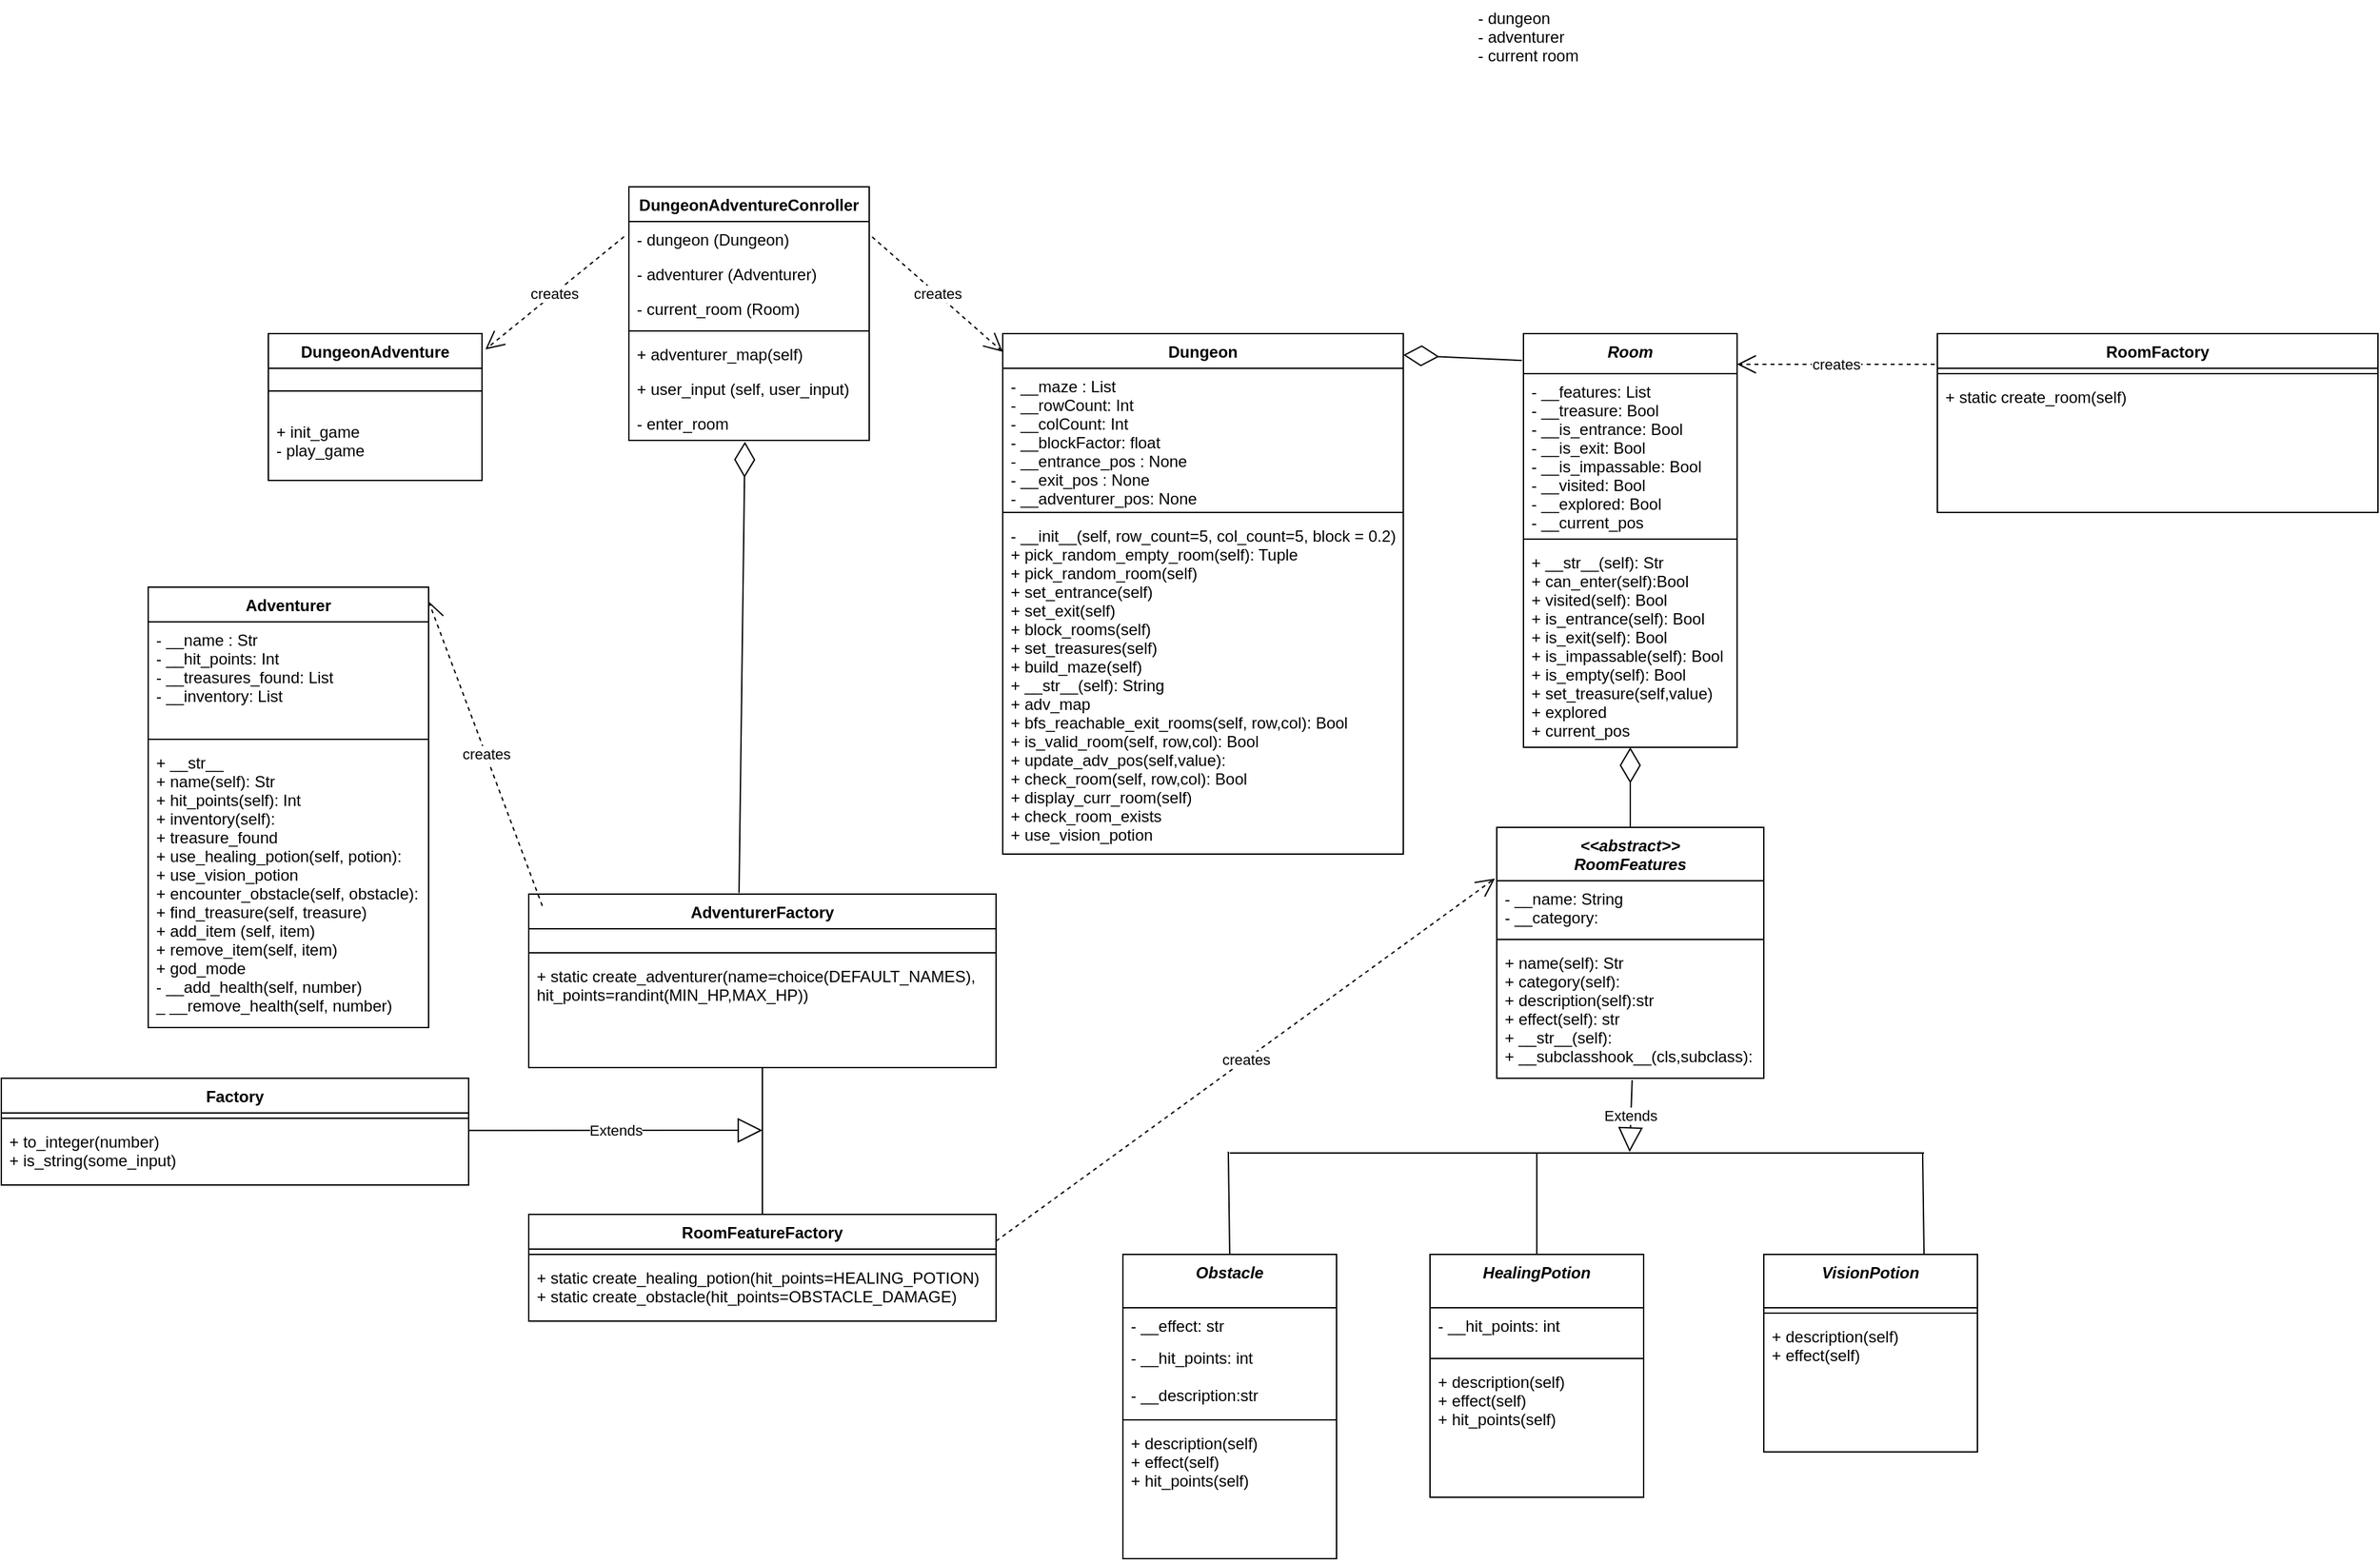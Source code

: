 <mxfile version="13.9.9" type="device"><diagram name="Page-1" id="e7e014a7-5840-1c2e-5031-d8a46d1fe8dd"><mxGraphModel dx="1906" dy="1252" grid="1" gridSize="10" guides="1" tooltips="1" connect="1" arrows="1" fold="1" page="0" pageScale="1" pageWidth="1169" pageHeight="826" background="#ffffff" math="0" shadow="0"><root><mxCell id="0"/><mxCell id="1" parent="0"/><mxCell id="si0L4OF9QLQORTy8t0iK-41" value="Dungeon" style="swimlane;fontStyle=1;align=center;verticalAlign=top;childLayout=stackLayout;horizontal=1;startSize=26;horizontalStack=0;resizeParent=1;resizeParentMax=0;resizeLast=0;collapsible=1;marginBottom=0;" parent="1" vertex="1"><mxGeometry x="280" y="40" width="300" height="390" as="geometry"/></mxCell><mxCell id="si0L4OF9QLQORTy8t0iK-42" value="- __maze : List&#10;- __rowCount: Int&#10;- __colCount: Int&#10;- __blockFactor: float&#10;- __entrance_pos : None&#10;- __exit_pos : None&#10;- __adventurer_pos: None&#10;" style="text;strokeColor=none;fillColor=none;align=left;verticalAlign=top;spacingLeft=4;spacingRight=4;overflow=hidden;rotatable=0;points=[[0,0.5],[1,0.5]];portConstraint=eastwest;" parent="si0L4OF9QLQORTy8t0iK-41" vertex="1"><mxGeometry y="26" width="300" height="104" as="geometry"/></mxCell><mxCell id="si0L4OF9QLQORTy8t0iK-43" value="" style="line;strokeWidth=1;fillColor=none;align=left;verticalAlign=middle;spacingTop=-1;spacingLeft=3;spacingRight=3;rotatable=0;labelPosition=right;points=[];portConstraint=eastwest;" parent="si0L4OF9QLQORTy8t0iK-41" vertex="1"><mxGeometry y="130" width="300" height="8" as="geometry"/></mxCell><mxCell id="si0L4OF9QLQORTy8t0iK-44" value="- __init__(self, row_count=5, col_count=5, block = 0.2)&#10;+ pick_random_empty_room(self): Tuple&#10;+ pick_random_room(self)&#10;+ set_entrance(self)&#10;+ set_exit(self)&#10;+ block_rooms(self)&#10;+ set_treasures(self)&#10;+ build_maze(self)&#10;+ __str__(self): String&#10;+ adv_map&#10;+ bfs_reachable_exit_rooms(self, row,col): Bool&#10;+ is_valid_room(self, row,col): Bool&#10;+ update_adv_pos(self,value):&#10;+ check_room(self, row,col): Bool&#10;+ display_curr_room(self)&#10;+ check_room_exists&#10;+ use_vision_potion&#10;" style="text;strokeColor=none;fillColor=none;align=left;verticalAlign=top;spacingLeft=4;spacingRight=4;overflow=hidden;rotatable=0;points=[[0,0.5],[1,0.5]];portConstraint=eastwest;" parent="si0L4OF9QLQORTy8t0iK-41" vertex="1"><mxGeometry y="138" width="300" height="252" as="geometry"/></mxCell><mxCell id="si0L4OF9QLQORTy8t0iK-49" value="Room" style="swimlane;fontStyle=3;align=center;verticalAlign=top;childLayout=stackLayout;horizontal=1;startSize=30;horizontalStack=0;resizeParent=1;resizeParentMax=0;resizeLast=0;collapsible=1;marginBottom=0;" parent="1" vertex="1"><mxGeometry x="670" y="40" width="160" height="310" as="geometry"/></mxCell><mxCell id="si0L4OF9QLQORTy8t0iK-50" value="- __features: List&#10;- __treasure: Bool&#10;- __is_entrance: Bool&#10;- __is_exit: Bool&#10;- __is_impassable: Bool&#10;- __visited: Bool&#10;- __explored: Bool&#10;- __current_pos&#10;" style="text;strokeColor=none;fillColor=none;align=left;verticalAlign=top;spacingLeft=4;spacingRight=4;overflow=hidden;rotatable=0;points=[[0,0.5],[1,0.5]];portConstraint=eastwest;" parent="si0L4OF9QLQORTy8t0iK-49" vertex="1"><mxGeometry y="30" width="160" height="120" as="geometry"/></mxCell><mxCell id="si0L4OF9QLQORTy8t0iK-51" value="" style="line;strokeWidth=1;fillColor=none;align=left;verticalAlign=middle;spacingTop=-1;spacingLeft=3;spacingRight=3;rotatable=0;labelPosition=right;points=[];portConstraint=eastwest;" parent="si0L4OF9QLQORTy8t0iK-49" vertex="1"><mxGeometry y="150" width="160" height="8" as="geometry"/></mxCell><mxCell id="si0L4OF9QLQORTy8t0iK-52" value="+ __str__(self): Str&#10;+ can_enter(self):Bool&#10;+ visited(self): Bool&#10;+ is_entrance(self): Bool&#10;+ is_exit(self): Bool&#10;+ is_impassable(self): Bool&#10;+ is_empty(self): Bool&#10;+ set_treasure(self,value)&#10;+ explored&#10;+ current_pos" style="text;strokeColor=none;fillColor=none;align=left;verticalAlign=top;spacingLeft=4;spacingRight=4;overflow=hidden;rotatable=0;points=[[0,0.5],[1,0.5]];portConstraint=eastwest;" parent="si0L4OF9QLQORTy8t0iK-49" vertex="1"><mxGeometry y="158" width="160" height="152" as="geometry"/></mxCell><mxCell id="si0L4OF9QLQORTy8t0iK-86" value="RoomFactory" style="swimlane;fontStyle=1;align=center;verticalAlign=top;childLayout=stackLayout;horizontal=1;startSize=26;horizontalStack=0;resizeParent=1;resizeParentMax=0;resizeLast=0;collapsible=1;marginBottom=0;" parent="1" vertex="1"><mxGeometry x="980" y="40" width="330" height="134" as="geometry"/></mxCell><mxCell id="si0L4OF9QLQORTy8t0iK-88" value="" style="line;strokeWidth=1;fillColor=none;align=left;verticalAlign=middle;spacingTop=-1;spacingLeft=3;spacingRight=3;rotatable=0;labelPosition=right;points=[];portConstraint=eastwest;" parent="si0L4OF9QLQORTy8t0iK-86" vertex="1"><mxGeometry y="26" width="330" height="8" as="geometry"/></mxCell><mxCell id="si0L4OF9QLQORTy8t0iK-89" value="+ static create_room(self)&#10;" style="text;strokeColor=none;fillColor=none;align=left;verticalAlign=top;spacingLeft=4;spacingRight=4;overflow=hidden;rotatable=0;points=[[0,0.5],[1,0.5]];portConstraint=eastwest;" parent="si0L4OF9QLQORTy8t0iK-86" vertex="1"><mxGeometry y="34" width="330" height="100" as="geometry"/></mxCell><mxCell id="si0L4OF9QLQORTy8t0iK-105" value="" style="endArrow=diamondThin;endFill=0;endSize=24;html=1;exitX=-0.007;exitY=0.065;exitDx=0;exitDy=0;exitPerimeter=0;" parent="1" source="si0L4OF9QLQORTy8t0iK-49" edge="1"><mxGeometry width="160" relative="1" as="geometry"><mxPoint x="540" y="250" as="sourcePoint"/><mxPoint x="580" y="56" as="targetPoint"/></mxGeometry></mxCell><mxCell id="s299cXjwFvU6mJhLCo1F-9" value="creates" style="endArrow=open;endSize=12;dashed=1;html=1;exitX=-0.006;exitY=0.172;exitDx=0;exitDy=0;exitPerimeter=0;" parent="1" source="si0L4OF9QLQORTy8t0iK-86" edge="1"><mxGeometry width="160" relative="1" as="geometry"><mxPoint x="730" y="106.5" as="sourcePoint"/><mxPoint x="830" y="63" as="targetPoint"/></mxGeometry></mxCell><mxCell id="s299cXjwFvU6mJhLCo1F-8" value="creates" style="endArrow=open;endSize=12;dashed=1;html=1;exitX=1.012;exitY=0.107;exitDx=0;exitDy=0;entryX=0;entryY=0.035;entryDx=0;entryDy=0;exitPerimeter=0;entryPerimeter=0;" parent="1" target="si0L4OF9QLQORTy8t0iK-41" edge="1"><mxGeometry width="160" relative="1" as="geometry"><mxPoint x="182.16" y="-32.51" as="sourcePoint"/><mxPoint x="240" y="230" as="targetPoint"/></mxGeometry></mxCell><mxCell id="VDTHn1guFKgsK7yAlVC1-1" value="&lt;&lt;abstract&gt;&gt;&#10;RoomFeatures" style="swimlane;fontStyle=3;align=center;verticalAlign=top;childLayout=stackLayout;horizontal=1;startSize=40;horizontalStack=0;resizeParent=1;resizeParentMax=0;resizeLast=0;collapsible=1;marginBottom=0;" parent="1" vertex="1"><mxGeometry x="650" y="410" width="200" height="188" as="geometry"/></mxCell><mxCell id="VDTHn1guFKgsK7yAlVC1-2" value="- __name: String&#10;- __category:" style="text;strokeColor=none;fillColor=none;align=left;verticalAlign=top;spacingLeft=4;spacingRight=4;overflow=hidden;rotatable=0;points=[[0,0.5],[1,0.5]];portConstraint=eastwest;" parent="VDTHn1guFKgsK7yAlVC1-1" vertex="1"><mxGeometry y="40" width="200" height="40" as="geometry"/></mxCell><mxCell id="VDTHn1guFKgsK7yAlVC1-3" value="" style="line;strokeWidth=1;fillColor=none;align=left;verticalAlign=middle;spacingTop=-1;spacingLeft=3;spacingRight=3;rotatable=0;labelPosition=right;points=[];portConstraint=eastwest;" parent="VDTHn1guFKgsK7yAlVC1-1" vertex="1"><mxGeometry y="80" width="200" height="8" as="geometry"/></mxCell><mxCell id="VDTHn1guFKgsK7yAlVC1-4" value="+ name(self): Str&#10;+ category(self):&#10;+ description(self):str &#10;+ effect(self): str&#10;+ __str__(self):&#10;+ __subclasshook__(cls,subclass):&#10;" style="text;strokeColor=none;fillColor=none;align=left;verticalAlign=top;spacingLeft=4;spacingRight=4;overflow=hidden;rotatable=0;points=[[0,0.5],[1,0.5]];portConstraint=eastwest;" parent="VDTHn1guFKgsK7yAlVC1-1" vertex="1"><mxGeometry y="88" width="200" height="100" as="geometry"/></mxCell><mxCell id="VDTHn1guFKgsK7yAlVC1-5" value="" style="endArrow=diamondThin;endFill=0;endSize=24;html=1;" parent="1" source="VDTHn1guFKgsK7yAlVC1-1" target="si0L4OF9QLQORTy8t0iK-52" edge="1"><mxGeometry width="160" relative="1" as="geometry"><mxPoint x="710" y="262.2" as="sourcePoint"/><mxPoint x="749" y="360" as="targetPoint"/></mxGeometry></mxCell><mxCell id="VDTHn1guFKgsK7yAlVC1-6" value="Obstacle" style="swimlane;fontStyle=3;align=center;verticalAlign=top;childLayout=stackLayout;horizontal=1;startSize=40;horizontalStack=0;resizeParent=1;resizeParentMax=0;resizeLast=0;collapsible=1;marginBottom=0;" parent="1" vertex="1"><mxGeometry x="370" y="730" width="160" height="228" as="geometry"/></mxCell><mxCell id="VDTHn1guFKgsK7yAlVC1-7" value="- __effect: str" style="text;strokeColor=none;fillColor=none;align=left;verticalAlign=top;spacingLeft=4;spacingRight=4;overflow=hidden;rotatable=0;points=[[0,0.5],[1,0.5]];portConstraint=eastwest;" parent="VDTHn1guFKgsK7yAlVC1-6" vertex="1"><mxGeometry y="40" width="160" height="24" as="geometry"/></mxCell><mxCell id="ej66PmAcY9iqkXgVzM6b-37" value="- __hit_points: int" style="text;strokeColor=none;fillColor=none;align=left;verticalAlign=top;spacingLeft=4;spacingRight=4;overflow=hidden;rotatable=0;points=[[0,0.5],[1,0.5]];portConstraint=eastwest;" parent="VDTHn1guFKgsK7yAlVC1-6" vertex="1"><mxGeometry y="64" width="160" height="28" as="geometry"/></mxCell><mxCell id="ej66PmAcY9iqkXgVzM6b-38" value="- __description:str" style="text;strokeColor=none;fillColor=none;align=left;verticalAlign=top;spacingLeft=4;spacingRight=4;overflow=hidden;rotatable=0;points=[[0,0.5],[1,0.5]];portConstraint=eastwest;" parent="VDTHn1guFKgsK7yAlVC1-6" vertex="1"><mxGeometry y="92" width="160" height="28" as="geometry"/></mxCell><mxCell id="VDTHn1guFKgsK7yAlVC1-8" value="" style="line;strokeWidth=1;fillColor=none;align=left;verticalAlign=middle;spacingTop=-1;spacingLeft=3;spacingRight=3;rotatable=0;labelPosition=right;points=[];portConstraint=eastwest;" parent="VDTHn1guFKgsK7yAlVC1-6" vertex="1"><mxGeometry y="120" width="160" height="8" as="geometry"/></mxCell><mxCell id="VDTHn1guFKgsK7yAlVC1-9" value="+ description(self)&#10;+ effect(self)&#10;+ hit_points(self)" style="text;strokeColor=none;fillColor=none;align=left;verticalAlign=top;spacingLeft=4;spacingRight=4;overflow=hidden;rotatable=0;points=[[0,0.5],[1,0.5]];portConstraint=eastwest;" parent="VDTHn1guFKgsK7yAlVC1-6" vertex="1"><mxGeometry y="128" width="160" height="100" as="geometry"/></mxCell><mxCell id="VDTHn1guFKgsK7yAlVC1-10" value="HealingPotion" style="swimlane;fontStyle=3;align=center;verticalAlign=top;childLayout=stackLayout;horizontal=1;startSize=40;horizontalStack=0;resizeParent=1;resizeParentMax=0;resizeLast=0;collapsible=1;marginBottom=0;" parent="1" vertex="1"><mxGeometry x="600" y="730" width="160" height="182" as="geometry"/></mxCell><mxCell id="VDTHn1guFKgsK7yAlVC1-11" value="- __hit_points: int" style="text;strokeColor=none;fillColor=none;align=left;verticalAlign=top;spacingLeft=4;spacingRight=4;overflow=hidden;rotatable=0;points=[[0,0.5],[1,0.5]];portConstraint=eastwest;" parent="VDTHn1guFKgsK7yAlVC1-10" vertex="1"><mxGeometry y="40" width="160" height="34" as="geometry"/></mxCell><mxCell id="VDTHn1guFKgsK7yAlVC1-12" value="" style="line;strokeWidth=1;fillColor=none;align=left;verticalAlign=middle;spacingTop=-1;spacingLeft=3;spacingRight=3;rotatable=0;labelPosition=right;points=[];portConstraint=eastwest;" parent="VDTHn1guFKgsK7yAlVC1-10" vertex="1"><mxGeometry y="74" width="160" height="8" as="geometry"/></mxCell><mxCell id="VDTHn1guFKgsK7yAlVC1-13" value="+ description(self)&#10;+ effect(self)&#10;+ hit_points(self)" style="text;strokeColor=none;fillColor=none;align=left;verticalAlign=top;spacingLeft=4;spacingRight=4;overflow=hidden;rotatable=0;points=[[0,0.5],[1,0.5]];portConstraint=eastwest;" parent="VDTHn1guFKgsK7yAlVC1-10" vertex="1"><mxGeometry y="82" width="160" height="100" as="geometry"/></mxCell><mxCell id="VDTHn1guFKgsK7yAlVC1-14" value="VisionPotion" style="swimlane;fontStyle=3;align=center;verticalAlign=top;childLayout=stackLayout;horizontal=1;startSize=40;horizontalStack=0;resizeParent=1;resizeParentMax=0;resizeLast=0;collapsible=1;marginBottom=0;" parent="1" vertex="1"><mxGeometry x="850" y="730" width="160" height="148" as="geometry"/></mxCell><mxCell id="VDTHn1guFKgsK7yAlVC1-16" value="" style="line;strokeWidth=1;fillColor=none;align=left;verticalAlign=middle;spacingTop=-1;spacingLeft=3;spacingRight=3;rotatable=0;labelPosition=right;points=[];portConstraint=eastwest;" parent="VDTHn1guFKgsK7yAlVC1-14" vertex="1"><mxGeometry y="40" width="160" height="8" as="geometry"/></mxCell><mxCell id="VDTHn1guFKgsK7yAlVC1-17" value="+ description(self)&#10;+ effect(self)" style="text;strokeColor=none;fillColor=none;align=left;verticalAlign=top;spacingLeft=4;spacingRight=4;overflow=hidden;rotatable=0;points=[[0,0.5],[1,0.5]];portConstraint=eastwest;" parent="VDTHn1guFKgsK7yAlVC1-14" vertex="1"><mxGeometry y="48" width="160" height="100" as="geometry"/></mxCell><mxCell id="VDTHn1guFKgsK7yAlVC1-19" value="Extends" style="endArrow=block;endSize=16;endFill=0;html=1;exitX=0.507;exitY=1.013;exitDx=0;exitDy=0;exitPerimeter=0;entryX=0.576;entryY=0.411;entryDx=0;entryDy=0;entryPerimeter=0;" parent="1" source="VDTHn1guFKgsK7yAlVC1-4" target="VDTHn1guFKgsK7yAlVC1-20" edge="1"><mxGeometry width="160" relative="1" as="geometry"><mxPoint x="730" y="580" as="sourcePoint"/><mxPoint x="694" y="640" as="targetPoint"/><Array as="points"/></mxGeometry></mxCell><mxCell id="VDTHn1guFKgsK7yAlVC1-20" value="" style="line;strokeWidth=1;fillColor=none;align=left;verticalAlign=middle;spacingTop=-1;spacingLeft=3;spacingRight=3;rotatable=0;labelPosition=right;points=[];portConstraint=eastwest;" parent="1" vertex="1"><mxGeometry x="450" y="650" width="520" height="8" as="geometry"/></mxCell><mxCell id="VDTHn1guFKgsK7yAlVC1-21" value="" style="endArrow=none;html=1;entryX=-0.002;entryY=0.375;entryDx=0;entryDy=0;entryPerimeter=0;exitX=0.5;exitY=0;exitDx=0;exitDy=0;" parent="1" source="VDTHn1guFKgsK7yAlVC1-6" target="VDTHn1guFKgsK7yAlVC1-20" edge="1"><mxGeometry width="50" height="50" relative="1" as="geometry"><mxPoint x="399" y="590" as="sourcePoint"/><mxPoint x="530" y="294" as="targetPoint"/><Array as="points"/></mxGeometry></mxCell><mxCell id="VDTHn1guFKgsK7yAlVC1-22" value="" style="endArrow=none;html=1;entryX=0.998;entryY=0.5;entryDx=0;entryDy=0;entryPerimeter=0;exitX=0.75;exitY=0;exitDx=0;exitDy=0;" parent="1" source="VDTHn1guFKgsK7yAlVC1-14" target="VDTHn1guFKgsK7yAlVC1-20" edge="1"><mxGeometry width="50" height="50" relative="1" as="geometry"><mxPoint x="410" y="610" as="sourcePoint"/><mxPoint x="408.96" y="533" as="targetPoint"/><Array as="points"/></mxGeometry></mxCell><mxCell id="VDTHn1guFKgsK7yAlVC1-23" value="" style="endArrow=none;html=1;exitX=0.5;exitY=0;exitDx=0;exitDy=0;" parent="1" source="VDTHn1guFKgsK7yAlVC1-10" edge="1"><mxGeometry width="50" height="50" relative="1" as="geometry"><mxPoint x="420" y="620" as="sourcePoint"/><mxPoint x="680" y="654" as="targetPoint"/><Array as="points"/></mxGeometry></mxCell><mxCell id="VDTHn1guFKgsK7yAlVC1-24" value="AdventurerFactory" style="swimlane;fontStyle=1;align=center;verticalAlign=top;childLayout=stackLayout;horizontal=1;startSize=26;horizontalStack=0;resizeParent=1;resizeParentMax=0;resizeLast=0;collapsible=1;marginBottom=0;" parent="1" vertex="1"><mxGeometry x="-75" y="460" width="350" height="130" as="geometry"/></mxCell><mxCell id="VDTHn1guFKgsK7yAlVC1-25" value="&#10;&#10;" style="text;strokeColor=none;fillColor=none;align=left;verticalAlign=top;spacingLeft=4;spacingRight=4;overflow=hidden;rotatable=0;points=[[0,0.5],[1,0.5]];portConstraint=eastwest;" parent="VDTHn1guFKgsK7yAlVC1-24" vertex="1"><mxGeometry y="26" width="350" height="14" as="geometry"/></mxCell><mxCell id="VDTHn1guFKgsK7yAlVC1-26" value="" style="line;strokeWidth=1;fillColor=none;align=left;verticalAlign=middle;spacingTop=-1;spacingLeft=3;spacingRight=3;rotatable=0;labelPosition=right;points=[];portConstraint=eastwest;" parent="VDTHn1guFKgsK7yAlVC1-24" vertex="1"><mxGeometry y="40" width="350" height="8" as="geometry"/></mxCell><mxCell id="VDTHn1guFKgsK7yAlVC1-27" value="+ static create_adventurer(name=choice(DEFAULT_NAMES),&#10;hit_points=randint(MIN_HP,MAX_HP))&#10;" style="text;strokeColor=none;fillColor=none;align=left;verticalAlign=top;spacingLeft=4;spacingRight=4;overflow=hidden;rotatable=0;points=[[0,0.5],[1,0.5]];portConstraint=eastwest;" parent="VDTHn1guFKgsK7yAlVC1-24" vertex="1"><mxGeometry y="48" width="350" height="82" as="geometry"/></mxCell><mxCell id="VDTHn1guFKgsK7yAlVC1-28" value="creates" style="endArrow=open;endSize=12;dashed=1;html=1;entryX=1;entryY=0.032;entryDx=0;entryDy=0;entryPerimeter=0;exitX=0.029;exitY=0.068;exitDx=0;exitDy=0;exitPerimeter=0;" parent="1" source="VDTHn1guFKgsK7yAlVC1-24" target="VDTHn1guFKgsK7yAlVC1-41" edge="1"><mxGeometry width="160" relative="1" as="geometry"><mxPoint x="-83" y="300" as="sourcePoint"/><mxPoint x="290" y="89.0" as="targetPoint"/></mxGeometry></mxCell><mxCell id="VDTHn1guFKgsK7yAlVC1-30" value="DungeonAdventure" style="swimlane;fontStyle=1;align=center;verticalAlign=top;childLayout=stackLayout;horizontal=1;startSize=26;horizontalStack=0;resizeParent=1;resizeParentMax=0;resizeLast=0;collapsible=1;marginBottom=0;" parent="1" vertex="1"><mxGeometry x="-270" y="40" width="160" height="110" as="geometry"/></mxCell><mxCell id="VDTHn1guFKgsK7yAlVC1-32" value="" style="line;strokeWidth=1;fillColor=none;align=left;verticalAlign=middle;spacingTop=-1;spacingLeft=3;spacingRight=3;rotatable=0;labelPosition=right;points=[];portConstraint=eastwest;" parent="VDTHn1guFKgsK7yAlVC1-30" vertex="1"><mxGeometry y="26" width="160" height="34" as="geometry"/></mxCell><mxCell id="VDTHn1guFKgsK7yAlVC1-33" value="+ init_game&#10;- play_game" style="text;strokeColor=none;fillColor=none;align=left;verticalAlign=top;spacingLeft=4;spacingRight=4;overflow=hidden;rotatable=0;points=[[0,0.5],[1,0.5]];portConstraint=eastwest;" parent="VDTHn1guFKgsK7yAlVC1-30" vertex="1"><mxGeometry y="60" width="160" height="50" as="geometry"/></mxCell><mxCell id="VDTHn1guFKgsK7yAlVC1-40" value="creates" style="endArrow=open;endSize=12;dashed=1;html=1;entryX=1.016;entryY=0.108;entryDx=0;entryDy=0;entryPerimeter=0;exitX=-0.02;exitY=0.105;exitDx=0;exitDy=0;exitPerimeter=0;" parent="1" target="VDTHn1guFKgsK7yAlVC1-30" edge="1"><mxGeometry width="160" relative="1" as="geometry"><mxPoint x="-3.6" y="-32.65" as="sourcePoint"/><mxPoint x="98" y="-40" as="targetPoint"/><Array as="points"/></mxGeometry></mxCell><mxCell id="VDTHn1guFKgsK7yAlVC1-41" value="Adventurer" style="swimlane;fontStyle=1;align=center;verticalAlign=top;childLayout=stackLayout;horizontal=1;startSize=26;horizontalStack=0;resizeParent=1;resizeParentMax=0;resizeLast=0;collapsible=1;marginBottom=0;" parent="1" vertex="1"><mxGeometry x="-360" y="230" width="210" height="330" as="geometry"/></mxCell><mxCell id="VDTHn1guFKgsK7yAlVC1-42" value="- __name : Str&#10;- __hit_points: Int&#10;- __treasures_found: List&#10;- __inventory: List&#10;&#10;" style="text;strokeColor=none;fillColor=none;align=left;verticalAlign=top;spacingLeft=4;spacingRight=4;overflow=hidden;rotatable=0;points=[[0,0.5],[1,0.5]];portConstraint=eastwest;" parent="VDTHn1guFKgsK7yAlVC1-41" vertex="1"><mxGeometry y="26" width="210" height="84" as="geometry"/></mxCell><mxCell id="VDTHn1guFKgsK7yAlVC1-43" value="" style="line;strokeWidth=1;fillColor=none;align=left;verticalAlign=middle;spacingTop=-1;spacingLeft=3;spacingRight=3;rotatable=0;labelPosition=right;points=[];portConstraint=eastwest;" parent="VDTHn1guFKgsK7yAlVC1-41" vertex="1"><mxGeometry y="110" width="210" height="8" as="geometry"/></mxCell><mxCell id="VDTHn1guFKgsK7yAlVC1-44" value="+ __str__&#10;+ name(self): Str&#10;+ hit_points(self): Int&#10;+ inventory(self):&#10;+ treasure_found &#10;+ use_healing_potion(self, potion):&#10;+ use_vision_potion&#10;+ encounter_obstacle(self, obstacle):&#10;+ find_treasure(self, treasure)&#10;+ add_item (self, item)&#10;+ remove_item(self, item)&#10;+ god_mode&#10;- __add_health(self, number)&#10;_ __remove_health(self, number)&#10;&#10;" style="text;strokeColor=none;fillColor=none;align=left;verticalAlign=top;spacingLeft=4;spacingRight=4;overflow=hidden;rotatable=0;points=[[0,0.5],[1,0.5]];portConstraint=eastwest;" parent="VDTHn1guFKgsK7yAlVC1-41" vertex="1"><mxGeometry y="118" width="210" height="212" as="geometry"/></mxCell><mxCell id="VDTHn1guFKgsK7yAlVC1-46" value="RoomFeatureFactory" style="swimlane;fontStyle=1;align=center;verticalAlign=top;childLayout=stackLayout;horizontal=1;startSize=26;horizontalStack=0;resizeParent=1;resizeParentMax=0;resizeLast=0;collapsible=1;marginBottom=0;" parent="1" vertex="1"><mxGeometry x="-75" y="700" width="350" height="80" as="geometry"/></mxCell><mxCell id="VDTHn1guFKgsK7yAlVC1-47" value="" style="line;strokeWidth=1;fillColor=none;align=left;verticalAlign=middle;spacingTop=-1;spacingLeft=3;spacingRight=3;rotatable=0;labelPosition=right;points=[];portConstraint=eastwest;" parent="VDTHn1guFKgsK7yAlVC1-46" vertex="1"><mxGeometry y="26" width="350" height="8" as="geometry"/></mxCell><mxCell id="VDTHn1guFKgsK7yAlVC1-48" value="+ static create_healing_potion(hit_points=HEALING_POTION)&#10;+ static create_obstacle(hit_points=OBSTACLE_DAMAGE)" style="text;strokeColor=none;fillColor=none;align=left;verticalAlign=top;spacingLeft=4;spacingRight=4;overflow=hidden;rotatable=0;points=[[0,0.5],[1,0.5]];portConstraint=eastwest;" parent="VDTHn1guFKgsK7yAlVC1-46" vertex="1"><mxGeometry y="34" width="350" height="46" as="geometry"/></mxCell><mxCell id="VDTHn1guFKgsK7yAlVC1-49" value="creates" style="endArrow=open;endSize=12;dashed=1;html=1;exitX=1;exitY=0.25;exitDx=0;exitDy=0;entryX=-0.007;entryY=-0.042;entryDx=0;entryDy=0;entryPerimeter=0;" parent="1" source="VDTHn1guFKgsK7yAlVC1-46" target="VDTHn1guFKgsK7yAlVC1-2" edge="1"><mxGeometry width="160" relative="1" as="geometry"><mxPoint x="410" y="550.048" as="sourcePoint"/><mxPoint x="280" y="550" as="targetPoint"/></mxGeometry></mxCell><mxCell id="ej66PmAcY9iqkXgVzM6b-1" value="Factory" style="swimlane;fontStyle=1;align=center;verticalAlign=top;childLayout=stackLayout;horizontal=1;startSize=26;horizontalStack=0;resizeParent=1;resizeParentMax=0;resizeLast=0;collapsible=1;marginBottom=0;" parent="1" vertex="1"><mxGeometry x="-470" y="598" width="350" height="80" as="geometry"/></mxCell><mxCell id="ej66PmAcY9iqkXgVzM6b-2" value="" style="line;strokeWidth=1;fillColor=none;align=left;verticalAlign=middle;spacingTop=-1;spacingLeft=3;spacingRight=3;rotatable=0;labelPosition=right;points=[];portConstraint=eastwest;" parent="ej66PmAcY9iqkXgVzM6b-1" vertex="1"><mxGeometry y="26" width="350" height="8" as="geometry"/></mxCell><mxCell id="ej66PmAcY9iqkXgVzM6b-3" value="+ to_integer(number)&#10;+ is_string(some_input)" style="text;strokeColor=none;fillColor=none;align=left;verticalAlign=top;spacingLeft=4;spacingRight=4;overflow=hidden;rotatable=0;points=[[0,0.5],[1,0.5]];portConstraint=eastwest;" parent="ej66PmAcY9iqkXgVzM6b-1" vertex="1"><mxGeometry y="34" width="350" height="46" as="geometry"/></mxCell><mxCell id="ej66PmAcY9iqkXgVzM6b-11" value="" style="endArrow=diamondThin;endFill=0;endSize=24;html=1;exitX=0.45;exitY=-0.007;exitDx=0;exitDy=0;exitPerimeter=0;entryX=0.483;entryY=1.038;entryDx=0;entryDy=0;entryPerimeter=0;" parent="1" source="VDTHn1guFKgsK7yAlVC1-24" target="ej66PmAcY9iqkXgVzM6b-29" edge="1"><mxGeometry width="160" relative="1" as="geometry"><mxPoint x="78" y="459.09" as="sourcePoint"/><mxPoint x="89" y="120" as="targetPoint"/></mxGeometry></mxCell><mxCell id="ej66PmAcY9iqkXgVzM6b-10" value="- dungeon&#10;- adventurer&#10;- current room" style="text;strokeColor=none;fillColor=none;align=left;verticalAlign=top;spacingLeft=4;spacingRight=4;overflow=hidden;rotatable=0;points=[[0,0.5],[1,0.5]];portConstraint=eastwest;" parent="1" vertex="1"><mxGeometry x="630" y="-210" width="180" height="120" as="geometry"/></mxCell><mxCell id="ej66PmAcY9iqkXgVzM6b-18" value="DungeonAdventureConroller" style="swimlane;fontStyle=1;align=center;verticalAlign=top;childLayout=stackLayout;horizontal=1;startSize=26;horizontalStack=0;resizeParent=1;resizeParentMax=0;resizeLast=0;collapsible=1;marginBottom=0;" parent="1" vertex="1"><mxGeometry y="-70" width="180" height="190" as="geometry"/></mxCell><mxCell id="ej66PmAcY9iqkXgVzM6b-19" value="- dungeon (Dungeon)" style="text;strokeColor=none;fillColor=none;align=left;verticalAlign=top;spacingLeft=4;spacingRight=4;overflow=hidden;rotatable=0;points=[[0,0.5],[1,0.5]];portConstraint=eastwest;" parent="ej66PmAcY9iqkXgVzM6b-18" vertex="1"><mxGeometry y="26" width="180" height="26" as="geometry"/></mxCell><mxCell id="ej66PmAcY9iqkXgVzM6b-22" value="- adventurer (Adventurer)" style="text;strokeColor=none;fillColor=none;align=left;verticalAlign=top;spacingLeft=4;spacingRight=4;overflow=hidden;rotatable=0;points=[[0,0.5],[1,0.5]];portConstraint=eastwest;" parent="ej66PmAcY9iqkXgVzM6b-18" vertex="1"><mxGeometry y="52" width="180" height="26" as="geometry"/></mxCell><mxCell id="ej66PmAcY9iqkXgVzM6b-28" value="- current_room (Room)" style="text;strokeColor=none;fillColor=none;align=left;verticalAlign=top;spacingLeft=4;spacingRight=4;overflow=hidden;rotatable=0;points=[[0,0.5],[1,0.5]];portConstraint=eastwest;" parent="ej66PmAcY9iqkXgVzM6b-18" vertex="1"><mxGeometry y="78" width="180" height="26" as="geometry"/></mxCell><mxCell id="ej66PmAcY9iqkXgVzM6b-20" value="" style="line;strokeWidth=1;fillColor=none;align=left;verticalAlign=middle;spacingTop=-1;spacingLeft=3;spacingRight=3;rotatable=0;labelPosition=right;points=[];portConstraint=eastwest;" parent="ej66PmAcY9iqkXgVzM6b-18" vertex="1"><mxGeometry y="104" width="180" height="8" as="geometry"/></mxCell><mxCell id="2Wlqpbz-aG1XUMaOufZO-1" value="+ adventurer_map(self)" style="text;strokeColor=none;fillColor=none;align=left;verticalAlign=top;spacingLeft=4;spacingRight=4;overflow=hidden;rotatable=0;points=[[0,0.5],[1,0.5]];portConstraint=eastwest;" vertex="1" parent="ej66PmAcY9iqkXgVzM6b-18"><mxGeometry y="112" width="180" height="26" as="geometry"/></mxCell><mxCell id="ej66PmAcY9iqkXgVzM6b-21" value="+ user_input (self, user_input)" style="text;strokeColor=none;fillColor=none;align=left;verticalAlign=top;spacingLeft=4;spacingRight=4;overflow=hidden;rotatable=0;points=[[0,0.5],[1,0.5]];portConstraint=eastwest;" parent="ej66PmAcY9iqkXgVzM6b-18" vertex="1"><mxGeometry y="138" width="180" height="26" as="geometry"/></mxCell><mxCell id="ej66PmAcY9iqkXgVzM6b-29" value="- enter_room" style="text;strokeColor=none;fillColor=none;align=left;verticalAlign=top;spacingLeft=4;spacingRight=4;overflow=hidden;rotatable=0;points=[[0,0.5],[1,0.5]];portConstraint=eastwest;" parent="ej66PmAcY9iqkXgVzM6b-18" vertex="1"><mxGeometry y="164" width="180" height="26" as="geometry"/></mxCell><mxCell id="ej66PmAcY9iqkXgVzM6b-34" value="Extends" style="endArrow=block;endSize=16;endFill=0;html=1;" parent="1" edge="1"><mxGeometry width="160" relative="1" as="geometry"><mxPoint x="-120" y="637.17" as="sourcePoint"/><mxPoint x="100" y="637" as="targetPoint"/></mxGeometry></mxCell><mxCell id="ej66PmAcY9iqkXgVzM6b-36" value="" style="endArrow=none;html=1;exitX=0.5;exitY=0;exitDx=0;exitDy=0;" parent="1" source="VDTHn1guFKgsK7yAlVC1-46" target="VDTHn1guFKgsK7yAlVC1-27" edge="1"><mxGeometry width="50" height="50" relative="1" as="geometry"><mxPoint x="80" y="690" as="sourcePoint"/><mxPoint x="80" y="590" as="targetPoint"/><Array as="points"/></mxGeometry></mxCell></root></mxGraphModel></diagram></mxfile>